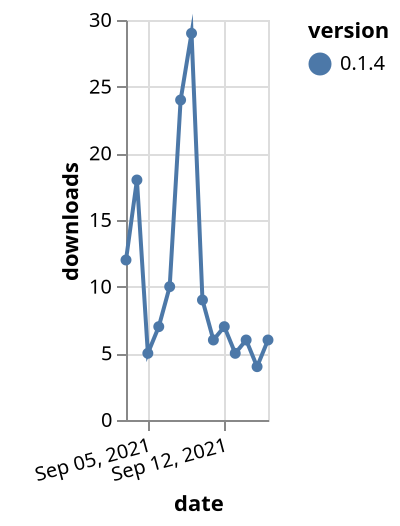 {"$schema": "https://vega.github.io/schema/vega-lite/v5.json", "description": "A simple bar chart with embedded data.", "data": {"values": [{"date": "2021-09-03", "total": 10621, "delta": 12, "version": "0.1.4"}, {"date": "2021-09-04", "total": 10639, "delta": 18, "version": "0.1.4"}, {"date": "2021-09-05", "total": 10644, "delta": 5, "version": "0.1.4"}, {"date": "2021-09-06", "total": 10651, "delta": 7, "version": "0.1.4"}, {"date": "2021-09-07", "total": 10661, "delta": 10, "version": "0.1.4"}, {"date": "2021-09-08", "total": 10685, "delta": 24, "version": "0.1.4"}, {"date": "2021-09-09", "total": 10714, "delta": 29, "version": "0.1.4"}, {"date": "2021-09-10", "total": 10723, "delta": 9, "version": "0.1.4"}, {"date": "2021-09-11", "total": 10729, "delta": 6, "version": "0.1.4"}, {"date": "2021-09-12", "total": 10736, "delta": 7, "version": "0.1.4"}, {"date": "2021-09-13", "total": 10741, "delta": 5, "version": "0.1.4"}, {"date": "2021-09-14", "total": 10747, "delta": 6, "version": "0.1.4"}, {"date": "2021-09-15", "total": 10751, "delta": 4, "version": "0.1.4"}, {"date": "2021-09-16", "total": 10757, "delta": 6, "version": "0.1.4"}]}, "width": "container", "mark": {"type": "line", "point": {"filled": true}}, "encoding": {"x": {"field": "date", "type": "temporal", "timeUnit": "yearmonthdate", "title": "date", "axis": {"labelAngle": -15}}, "y": {"field": "delta", "type": "quantitative", "title": "downloads"}, "color": {"field": "version", "type": "nominal"}, "tooltip": {"field": "delta"}}}
